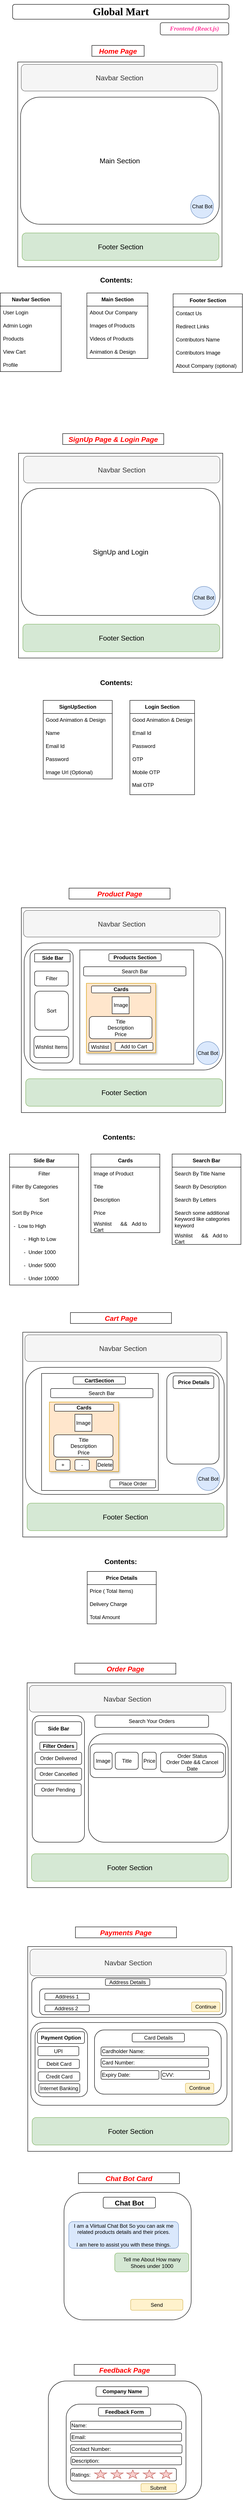 <mxfile version="21.2.1" type="device">
  <diagram name="Page-1" id="ikLyL07c5bZXn5rfVsZj">
    <mxGraphModel dx="852" dy="550" grid="0" gridSize="10" guides="1" tooltips="1" connect="1" arrows="1" fold="1" page="1" pageScale="1" pageWidth="900" pageHeight="500" math="0" shadow="0">
      <root>
        <mxCell id="0" />
        <mxCell id="1" parent="0" />
        <mxCell id="6Qf7R6EGdk5CrQ254had-2" value="" style="whiteSpace=wrap;html=1;aspect=fixed;" parent="1" vertex="1">
          <mxGeometry x="229.75" y="168" width="469" height="469" as="geometry" />
        </mxCell>
        <mxCell id="6Qf7R6EGdk5CrQ254had-3" value="&lt;p&gt;&lt;font face=&quot;Georgia&quot;&gt;&lt;span style=&quot;font-size: 24px;&quot;&gt;&lt;b&gt;Global Mart&lt;/b&gt;&lt;/span&gt;&lt;/font&gt;&lt;/p&gt;" style="rounded=1;whiteSpace=wrap;html=1;" parent="1" vertex="1">
          <mxGeometry x="218" y="36" width="497" height="34" as="geometry" />
        </mxCell>
        <mxCell id="6Qf7R6EGdk5CrQ254had-4" value="&lt;font size=&quot;3&quot;&gt;Navbar Section&lt;br&gt;&lt;/font&gt;" style="rounded=1;whiteSpace=wrap;html=1;fillColor=#f5f5f5;fontColor=#333333;strokeColor=#666666;" parent="1" vertex="1">
          <mxGeometry x="237.75" y="173.5" width="451" height="61" as="geometry" />
        </mxCell>
        <mxCell id="6Qf7R6EGdk5CrQ254had-5" value="&lt;font style=&quot;font-size: 16px;&quot;&gt;Main Section&lt;br&gt;&lt;/font&gt;" style="rounded=1;whiteSpace=wrap;html=1;" parent="1" vertex="1">
          <mxGeometry x="236.25" y="248.5" width="456" height="291" as="geometry" />
        </mxCell>
        <mxCell id="6Qf7R6EGdk5CrQ254had-6" value="&lt;font size=&quot;3&quot;&gt;Footer Section&lt;br&gt;&lt;/font&gt;" style="rounded=1;whiteSpace=wrap;html=1;fillColor=#d5e8d4;strokeColor=#82b366;" parent="1" vertex="1">
          <mxGeometry x="239.75" y="559.5" width="452" height="63" as="geometry" />
        </mxCell>
        <mxCell id="6Qf7R6EGdk5CrQ254had-7" value="&lt;font color=&quot;#ff0000&quot; style=&quot;font-size: 16px;&quot;&gt;&lt;b&gt;&lt;i&gt;Home Page&lt;/i&gt;&lt;/b&gt;&lt;/font&gt;" style="whiteSpace=wrap;html=1;" parent="1" vertex="1">
          <mxGeometry x="400" y="130" width="120" height="25" as="geometry" />
        </mxCell>
        <mxCell id="6Qf7R6EGdk5CrQ254had-11" value="&lt;font style=&quot;font-size: 16px;&quot;&gt;&lt;b&gt;Contents:&amp;nbsp;&lt;/b&gt;&lt;/font&gt;" style="text;html=1;align=center;verticalAlign=middle;resizable=0;points=[];autosize=1;strokeColor=none;fillColor=none;" parent="1" vertex="1">
          <mxGeometry x="409.5" y="651" width="97" height="31" as="geometry" />
        </mxCell>
        <mxCell id="6Qf7R6EGdk5CrQ254had-13" value="&lt;b&gt;Navbar Section&lt;/b&gt;" style="swimlane;fontStyle=0;childLayout=stackLayout;horizontal=1;startSize=30;horizontalStack=0;resizeParent=1;resizeParentMax=0;resizeLast=0;collapsible=1;marginBottom=0;whiteSpace=wrap;html=1;" parent="1" vertex="1">
          <mxGeometry x="189.5" y="697" width="140" height="180" as="geometry" />
        </mxCell>
        <mxCell id="6Qf7R6EGdk5CrQ254had-15" value="User Login" style="text;strokeColor=none;fillColor=none;align=left;verticalAlign=middle;spacingLeft=4;spacingRight=4;overflow=hidden;points=[[0,0.5],[1,0.5]];portConstraint=eastwest;rotatable=0;whiteSpace=wrap;html=1;" parent="6Qf7R6EGdk5CrQ254had-13" vertex="1">
          <mxGeometry y="30" width="140" height="30" as="geometry" />
        </mxCell>
        <mxCell id="6Qf7R6EGdk5CrQ254had-16" value="Admin Login" style="text;strokeColor=none;fillColor=none;align=left;verticalAlign=middle;spacingLeft=4;spacingRight=4;overflow=hidden;points=[[0,0.5],[1,0.5]];portConstraint=eastwest;rotatable=0;whiteSpace=wrap;html=1;" parent="6Qf7R6EGdk5CrQ254had-13" vertex="1">
          <mxGeometry y="60" width="140" height="30" as="geometry" />
        </mxCell>
        <mxCell id="6Qf7R6EGdk5CrQ254had-17" value="Products" style="text;strokeColor=none;fillColor=none;align=left;verticalAlign=middle;spacingLeft=4;spacingRight=4;overflow=hidden;points=[[0,0.5],[1,0.5]];portConstraint=eastwest;rotatable=0;whiteSpace=wrap;html=1;" parent="6Qf7R6EGdk5CrQ254had-13" vertex="1">
          <mxGeometry y="90" width="140" height="30" as="geometry" />
        </mxCell>
        <mxCell id="6Qf7R6EGdk5CrQ254had-18" value="View Cart" style="text;strokeColor=none;fillColor=none;align=left;verticalAlign=middle;spacingLeft=4;spacingRight=4;overflow=hidden;points=[[0,0.5],[1,0.5]];portConstraint=eastwest;rotatable=0;whiteSpace=wrap;html=1;" parent="6Qf7R6EGdk5CrQ254had-13" vertex="1">
          <mxGeometry y="120" width="140" height="30" as="geometry" />
        </mxCell>
        <mxCell id="6Qf7R6EGdk5CrQ254had-40" value="Profile" style="text;strokeColor=none;fillColor=none;align=left;verticalAlign=middle;spacingLeft=4;spacingRight=4;overflow=hidden;points=[[0,0.5],[1,0.5]];portConstraint=eastwest;rotatable=0;whiteSpace=wrap;html=1;" parent="6Qf7R6EGdk5CrQ254had-13" vertex="1">
          <mxGeometry y="150" width="140" height="30" as="geometry" />
        </mxCell>
        <mxCell id="6Qf7R6EGdk5CrQ254had-19" value="&lt;b&gt;Main Section&lt;/b&gt;" style="swimlane;fontStyle=0;childLayout=stackLayout;horizontal=1;startSize=30;horizontalStack=0;resizeParent=1;resizeParentMax=0;resizeLast=0;collapsible=1;marginBottom=0;whiteSpace=wrap;html=1;" parent="1" vertex="1">
          <mxGeometry x="388.5" y="697" width="140" height="150" as="geometry" />
        </mxCell>
        <mxCell id="6Qf7R6EGdk5CrQ254had-22" value="About Our Company" style="text;strokeColor=none;fillColor=none;align=left;verticalAlign=middle;spacingLeft=4;spacingRight=4;overflow=hidden;points=[[0,0.5],[1,0.5]];portConstraint=eastwest;rotatable=0;whiteSpace=wrap;html=1;" parent="6Qf7R6EGdk5CrQ254had-19" vertex="1">
          <mxGeometry y="30" width="140" height="30" as="geometry" />
        </mxCell>
        <mxCell id="6Qf7R6EGdk5CrQ254had-20" value="Images of Products" style="text;strokeColor=none;fillColor=none;align=left;verticalAlign=middle;spacingLeft=4;spacingRight=4;overflow=hidden;points=[[0,0.5],[1,0.5]];portConstraint=eastwest;rotatable=0;whiteSpace=wrap;html=1;" parent="6Qf7R6EGdk5CrQ254had-19" vertex="1">
          <mxGeometry y="60" width="140" height="30" as="geometry" />
        </mxCell>
        <mxCell id="6Qf7R6EGdk5CrQ254had-21" value="Videos of Products" style="text;strokeColor=none;fillColor=none;align=left;verticalAlign=middle;spacingLeft=4;spacingRight=4;overflow=hidden;points=[[0,0.5],[1,0.5]];portConstraint=eastwest;rotatable=0;whiteSpace=wrap;html=1;" parent="6Qf7R6EGdk5CrQ254had-19" vertex="1">
          <mxGeometry y="90" width="140" height="30" as="geometry" />
        </mxCell>
        <mxCell id="6Qf7R6EGdk5CrQ254had-23" value="Animation &amp;amp; Design" style="text;strokeColor=none;fillColor=none;align=left;verticalAlign=middle;spacingLeft=4;spacingRight=4;overflow=hidden;points=[[0,0.5],[1,0.5]];portConstraint=eastwest;rotatable=0;whiteSpace=wrap;html=1;" parent="6Qf7R6EGdk5CrQ254had-19" vertex="1">
          <mxGeometry y="120" width="140" height="30" as="geometry" />
        </mxCell>
        <mxCell id="6Qf7R6EGdk5CrQ254had-25" value="&lt;b&gt;Footer Section&lt;/b&gt;" style="swimlane;fontStyle=0;childLayout=stackLayout;horizontal=1;startSize=30;horizontalStack=0;resizeParent=1;resizeParentMax=0;resizeLast=0;collapsible=1;marginBottom=0;whiteSpace=wrap;html=1;" parent="1" vertex="1">
          <mxGeometry x="586.5" y="699" width="159" height="180" as="geometry" />
        </mxCell>
        <mxCell id="6Qf7R6EGdk5CrQ254had-26" value="Contact Us" style="text;strokeColor=none;fillColor=none;align=left;verticalAlign=middle;spacingLeft=4;spacingRight=4;overflow=hidden;points=[[0,0.5],[1,0.5]];portConstraint=eastwest;rotatable=0;whiteSpace=wrap;html=1;" parent="6Qf7R6EGdk5CrQ254had-25" vertex="1">
          <mxGeometry y="30" width="159" height="30" as="geometry" />
        </mxCell>
        <mxCell id="6Qf7R6EGdk5CrQ254had-27" value="Redirect Links" style="text;strokeColor=none;fillColor=none;align=left;verticalAlign=middle;spacingLeft=4;spacingRight=4;overflow=hidden;points=[[0,0.5],[1,0.5]];portConstraint=eastwest;rotatable=0;whiteSpace=wrap;html=1;" parent="6Qf7R6EGdk5CrQ254had-25" vertex="1">
          <mxGeometry y="60" width="159" height="30" as="geometry" />
        </mxCell>
        <mxCell id="6Qf7R6EGdk5CrQ254had-28" value="Contributors Name" style="text;strokeColor=none;fillColor=none;align=left;verticalAlign=middle;spacingLeft=4;spacingRight=4;overflow=hidden;points=[[0,0.5],[1,0.5]];portConstraint=eastwest;rotatable=0;whiteSpace=wrap;html=1;" parent="6Qf7R6EGdk5CrQ254had-25" vertex="1">
          <mxGeometry y="90" width="159" height="30" as="geometry" />
        </mxCell>
        <mxCell id="6Qf7R6EGdk5CrQ254had-29" value="Contributors Image" style="text;strokeColor=none;fillColor=none;align=left;verticalAlign=middle;spacingLeft=4;spacingRight=4;overflow=hidden;points=[[0,0.5],[1,0.5]];portConstraint=eastwest;rotatable=0;whiteSpace=wrap;html=1;" parent="6Qf7R6EGdk5CrQ254had-25" vertex="1">
          <mxGeometry y="120" width="159" height="30" as="geometry" />
        </mxCell>
        <mxCell id="6Qf7R6EGdk5CrQ254had-30" value="About Company (optional)" style="text;strokeColor=none;fillColor=none;align=left;verticalAlign=middle;spacingLeft=4;spacingRight=4;overflow=hidden;points=[[0,0.5],[1,0.5]];portConstraint=eastwest;rotatable=0;whiteSpace=wrap;html=1;" parent="6Qf7R6EGdk5CrQ254had-25" vertex="1">
          <mxGeometry y="150" width="159" height="30" as="geometry" />
        </mxCell>
        <mxCell id="6Qf7R6EGdk5CrQ254had-34" value="&lt;span style=&quot;font-size: 16px;&quot;&gt;&lt;b&gt;&lt;i&gt;&lt;font color=&quot;#ff0000&quot;&gt;SignUp Page &amp;amp; Login Page&lt;/font&gt;&lt;/i&gt;&lt;/b&gt;&lt;/span&gt;" style="whiteSpace=wrap;html=1;" parent="1" vertex="1">
          <mxGeometry x="333" y="1019" width="232" height="25" as="geometry" />
        </mxCell>
        <mxCell id="6Qf7R6EGdk5CrQ254had-35" value="" style="whiteSpace=wrap;html=1;aspect=fixed;" parent="1" vertex="1">
          <mxGeometry x="231.5" y="1064" width="469" height="469" as="geometry" />
        </mxCell>
        <mxCell id="6Qf7R6EGdk5CrQ254had-36" value="&lt;font size=&quot;3&quot;&gt;Navbar Section&lt;br&gt;&lt;/font&gt;" style="rounded=1;whiteSpace=wrap;html=1;fillColor=#f5f5f5;fontColor=#333333;strokeColor=#666666;" parent="1" vertex="1">
          <mxGeometry x="243" y="1071" width="451" height="61" as="geometry" />
        </mxCell>
        <mxCell id="6Qf7R6EGdk5CrQ254had-37" value="&lt;font style=&quot;font-size: 16px;&quot;&gt;SignUp and Login&lt;br&gt;&lt;/font&gt;" style="rounded=1;whiteSpace=wrap;html=1;" parent="1" vertex="1">
          <mxGeometry x="238" y="1144.5" width="456" height="291" as="geometry" />
        </mxCell>
        <mxCell id="6Qf7R6EGdk5CrQ254had-38" value="&lt;font size=&quot;3&quot;&gt;Footer Section&lt;br&gt;&lt;/font&gt;" style="rounded=1;whiteSpace=wrap;html=1;fillColor=#d5e8d4;strokeColor=#82b366;" parent="1" vertex="1">
          <mxGeometry x="241.5" y="1455.5" width="452" height="63" as="geometry" />
        </mxCell>
        <mxCell id="6Qf7R6EGdk5CrQ254had-41" value="&lt;b&gt;SignUpSection&lt;/b&gt;" style="swimlane;fontStyle=0;childLayout=stackLayout;horizontal=1;startSize=30;horizontalStack=0;resizeParent=1;resizeParentMax=0;resizeLast=0;collapsible=1;marginBottom=0;whiteSpace=wrap;html=1;" parent="1" vertex="1">
          <mxGeometry x="288.25" y="1630" width="158.5" height="180" as="geometry" />
        </mxCell>
        <mxCell id="6Qf7R6EGdk5CrQ254had-42" value="Good Animation &amp;amp; Design" style="text;strokeColor=none;fillColor=none;align=left;verticalAlign=middle;spacingLeft=4;spacingRight=4;overflow=hidden;points=[[0,0.5],[1,0.5]];portConstraint=eastwest;rotatable=0;whiteSpace=wrap;html=1;" parent="6Qf7R6EGdk5CrQ254had-41" vertex="1">
          <mxGeometry y="30" width="158.5" height="30" as="geometry" />
        </mxCell>
        <mxCell id="6Qf7R6EGdk5CrQ254had-43" value="Name" style="text;strokeColor=none;fillColor=none;align=left;verticalAlign=middle;spacingLeft=4;spacingRight=4;overflow=hidden;points=[[0,0.5],[1,0.5]];portConstraint=eastwest;rotatable=0;whiteSpace=wrap;html=1;" parent="6Qf7R6EGdk5CrQ254had-41" vertex="1">
          <mxGeometry y="60" width="158.5" height="30" as="geometry" />
        </mxCell>
        <mxCell id="6Qf7R6EGdk5CrQ254had-44" value="Email Id" style="text;strokeColor=none;fillColor=none;align=left;verticalAlign=middle;spacingLeft=4;spacingRight=4;overflow=hidden;points=[[0,0.5],[1,0.5]];portConstraint=eastwest;rotatable=0;whiteSpace=wrap;html=1;" parent="6Qf7R6EGdk5CrQ254had-41" vertex="1">
          <mxGeometry y="90" width="158.5" height="30" as="geometry" />
        </mxCell>
        <mxCell id="6Qf7R6EGdk5CrQ254had-45" value="Password" style="text;strokeColor=none;fillColor=none;align=left;verticalAlign=middle;spacingLeft=4;spacingRight=4;overflow=hidden;points=[[0,0.5],[1,0.5]];portConstraint=eastwest;rotatable=0;whiteSpace=wrap;html=1;" parent="6Qf7R6EGdk5CrQ254had-41" vertex="1">
          <mxGeometry y="120" width="158.5" height="30" as="geometry" />
        </mxCell>
        <mxCell id="6Qf7R6EGdk5CrQ254had-46" value="Image Url (Optional)" style="text;strokeColor=none;fillColor=none;align=left;verticalAlign=middle;spacingLeft=4;spacingRight=4;overflow=hidden;points=[[0,0.5],[1,0.5]];portConstraint=eastwest;rotatable=0;whiteSpace=wrap;html=1;" parent="6Qf7R6EGdk5CrQ254had-41" vertex="1">
          <mxGeometry y="150" width="158.5" height="30" as="geometry" />
        </mxCell>
        <mxCell id="6Qf7R6EGdk5CrQ254had-48" value="&lt;b&gt;Login Section&lt;/b&gt;" style="swimlane;fontStyle=0;childLayout=stackLayout;horizontal=1;startSize=30;horizontalStack=0;resizeParent=1;resizeParentMax=0;resizeLast=0;collapsible=1;marginBottom=0;whiteSpace=wrap;html=1;" parent="1" vertex="1">
          <mxGeometry x="487.25" y="1630" width="148.5" height="216" as="geometry" />
        </mxCell>
        <mxCell id="6Qf7R6EGdk5CrQ254had-49" value="Good Animation &amp;amp; Design" style="text;strokeColor=none;fillColor=none;align=left;verticalAlign=middle;spacingLeft=4;spacingRight=4;overflow=hidden;points=[[0,0.5],[1,0.5]];portConstraint=eastwest;rotatable=0;whiteSpace=wrap;html=1;" parent="6Qf7R6EGdk5CrQ254had-48" vertex="1">
          <mxGeometry y="30" width="148.5" height="30" as="geometry" />
        </mxCell>
        <mxCell id="6Qf7R6EGdk5CrQ254had-50" value="Email Id" style="text;strokeColor=none;fillColor=none;align=left;verticalAlign=middle;spacingLeft=4;spacingRight=4;overflow=hidden;points=[[0,0.5],[1,0.5]];portConstraint=eastwest;rotatable=0;whiteSpace=wrap;html=1;" parent="6Qf7R6EGdk5CrQ254had-48" vertex="1">
          <mxGeometry y="60" width="148.5" height="30" as="geometry" />
        </mxCell>
        <mxCell id="6Qf7R6EGdk5CrQ254had-51" value="Password" style="text;strokeColor=none;fillColor=none;align=left;verticalAlign=middle;spacingLeft=4;spacingRight=4;overflow=hidden;points=[[0,0.5],[1,0.5]];portConstraint=eastwest;rotatable=0;whiteSpace=wrap;html=1;" parent="6Qf7R6EGdk5CrQ254had-48" vertex="1">
          <mxGeometry y="90" width="148.5" height="30" as="geometry" />
        </mxCell>
        <mxCell id="6Qf7R6EGdk5CrQ254had-52" value="OTP" style="text;strokeColor=none;fillColor=none;align=left;verticalAlign=middle;spacingLeft=4;spacingRight=4;overflow=hidden;points=[[0,0.5],[1,0.5]];portConstraint=eastwest;rotatable=0;whiteSpace=wrap;html=1;" parent="6Qf7R6EGdk5CrQ254had-48" vertex="1">
          <mxGeometry y="120" width="148.5" height="30" as="geometry" />
        </mxCell>
        <mxCell id="6Qf7R6EGdk5CrQ254had-60" value="Mobile OTP" style="text;strokeColor=none;fillColor=none;align=left;verticalAlign=middle;spacingLeft=4;spacingRight=4;overflow=hidden;points=[[0,0.5],[1,0.5]];portConstraint=eastwest;rotatable=0;whiteSpace=wrap;html=1;" parent="6Qf7R6EGdk5CrQ254had-48" vertex="1">
          <mxGeometry y="150" width="148.5" height="30" as="geometry" />
        </mxCell>
        <mxCell id="6Qf7R6EGdk5CrQ254had-61" value="&lt;span style=&quot;color: rgb(0, 0, 0); font-family: Helvetica; font-size: 12px; font-style: normal; font-variant-ligatures: normal; font-variant-caps: normal; font-weight: 400; letter-spacing: normal; orphans: 2; text-align: left; text-indent: 0px; text-transform: none; widows: 2; word-spacing: 0px; -webkit-text-stroke-width: 0px; background-color: rgb(251, 251, 251); text-decoration-thickness: initial; text-decoration-style: initial; text-decoration-color: initial; float: none; display: inline !important;&quot;&gt;&amp;nbsp;Mail OTP&lt;/span&gt;" style="text;whiteSpace=wrap;html=1;" parent="6Qf7R6EGdk5CrQ254had-48" vertex="1">
          <mxGeometry y="180" width="148.5" height="36" as="geometry" />
        </mxCell>
        <mxCell id="6Qf7R6EGdk5CrQ254had-59" value="&lt;font style=&quot;font-size: 16px;&quot;&gt;&lt;b&gt;Contents:&amp;nbsp;&lt;/b&gt;&lt;/font&gt;" style="text;html=1;align=center;verticalAlign=middle;resizable=0;points=[];autosize=1;strokeColor=none;fillColor=none;" parent="1" vertex="1">
          <mxGeometry x="409.25" y="1573" width="97" height="31" as="geometry" />
        </mxCell>
        <mxCell id="6Qf7R6EGdk5CrQ254had-62" value="&lt;span style=&quot;font-size: 16px;&quot;&gt;&lt;b&gt;&lt;i&gt;&lt;font color=&quot;#ff0000&quot;&gt;Product Page&lt;/font&gt;&lt;/i&gt;&lt;/b&gt;&lt;/span&gt;" style="whiteSpace=wrap;html=1;" parent="1" vertex="1">
          <mxGeometry x="347.5" y="2060" width="232" height="25" as="geometry" />
        </mxCell>
        <mxCell id="6Qf7R6EGdk5CrQ254had-63" value="" style="whiteSpace=wrap;html=1;aspect=fixed;" parent="1" vertex="1">
          <mxGeometry x="238" y="2105" width="469" height="469" as="geometry" />
        </mxCell>
        <mxCell id="6Qf7R6EGdk5CrQ254had-64" value="&lt;font size=&quot;3&quot;&gt;Navbar Section&lt;br&gt;&lt;/font&gt;" style="rounded=1;whiteSpace=wrap;html=1;fillColor=#f5f5f5;fontColor=#333333;strokeColor=#666666;" parent="1" vertex="1">
          <mxGeometry x="243" y="2111" width="451" height="61" as="geometry" />
        </mxCell>
        <mxCell id="6Qf7R6EGdk5CrQ254had-65" value="&lt;font style=&quot;font-size: 16px;&quot;&gt;&lt;br&gt;&lt;/font&gt;" style="rounded=1;whiteSpace=wrap;html=1;" parent="1" vertex="1">
          <mxGeometry x="244.5" y="2185.5" width="456" height="291" as="geometry" />
        </mxCell>
        <mxCell id="6Qf7R6EGdk5CrQ254had-66" value="&lt;font size=&quot;3&quot;&gt;Footer Section&lt;br&gt;&lt;/font&gt;" style="rounded=1;whiteSpace=wrap;html=1;fillColor=#d5e8d4;strokeColor=#82b366;" parent="1" vertex="1">
          <mxGeometry x="248" y="2496.5" width="452" height="63" as="geometry" />
        </mxCell>
        <mxCell id="6Qf7R6EGdk5CrQ254had-67" value="&lt;b&gt;Side Bar&lt;/b&gt;" style="swimlane;fontStyle=0;childLayout=stackLayout;horizontal=1;startSize=30;horizontalStack=0;resizeParent=1;resizeParentMax=0;resizeLast=0;collapsible=1;marginBottom=0;whiteSpace=wrap;html=1;" parent="1" vertex="1">
          <mxGeometry x="211" y="2669" width="158.5" height="300" as="geometry" />
        </mxCell>
        <mxCell id="6Qf7R6EGdk5CrQ254had-68" value="Filter" style="text;strokeColor=none;fillColor=none;align=center;verticalAlign=middle;spacingLeft=4;spacingRight=4;overflow=hidden;points=[[0,0.5],[1,0.5]];portConstraint=eastwest;rotatable=0;whiteSpace=wrap;html=1;" parent="6Qf7R6EGdk5CrQ254had-67" vertex="1">
          <mxGeometry y="30" width="158.5" height="30" as="geometry" />
        </mxCell>
        <mxCell id="6Qf7R6EGdk5CrQ254had-70" value="Filter By Categories" style="text;strokeColor=none;fillColor=none;align=left;verticalAlign=middle;spacingLeft=4;spacingRight=4;overflow=hidden;points=[[0,0.5],[1,0.5]];portConstraint=eastwest;rotatable=0;whiteSpace=wrap;html=1;" parent="6Qf7R6EGdk5CrQ254had-67" vertex="1">
          <mxGeometry y="60" width="158.5" height="30" as="geometry" />
        </mxCell>
        <mxCell id="6Qf7R6EGdk5CrQ254had-71" value="Sort" style="text;strokeColor=none;fillColor=none;align=center;verticalAlign=middle;spacingLeft=4;spacingRight=4;overflow=hidden;points=[[0,0.5],[1,0.5]];portConstraint=eastwest;rotatable=0;whiteSpace=wrap;html=1;" parent="6Qf7R6EGdk5CrQ254had-67" vertex="1">
          <mxGeometry y="90" width="158.5" height="30" as="geometry" />
        </mxCell>
        <mxCell id="6Qf7R6EGdk5CrQ254had-72" value="Sort By Price" style="text;strokeColor=none;fillColor=none;align=left;verticalAlign=middle;spacingLeft=4;spacingRight=4;overflow=hidden;points=[[0,0.5],[1,0.5]];portConstraint=eastwest;rotatable=0;whiteSpace=wrap;html=1;" parent="6Qf7R6EGdk5CrQ254had-67" vertex="1">
          <mxGeometry y="120" width="158.5" height="30" as="geometry" />
        </mxCell>
        <mxCell id="6Qf7R6EGdk5CrQ254had-100" value="&lt;span style=&quot;white-space: pre;&quot;&gt; &lt;/span&gt;-&amp;nbsp; Low to High" style="text;strokeColor=none;fillColor=none;align=left;verticalAlign=middle;spacingLeft=4;spacingRight=4;overflow=hidden;points=[[0,0.5],[1,0.5]];portConstraint=eastwest;rotatable=0;whiteSpace=wrap;html=1;" parent="6Qf7R6EGdk5CrQ254had-67" vertex="1">
          <mxGeometry y="150" width="158.5" height="30" as="geometry" />
        </mxCell>
        <mxCell id="6Qf7R6EGdk5CrQ254had-109" value="&amp;nbsp; &amp;nbsp; &amp;nbsp; &amp;nbsp; -&amp;nbsp; High to Low" style="text;strokeColor=none;fillColor=none;align=left;verticalAlign=middle;spacingLeft=4;spacingRight=4;overflow=hidden;points=[[0,0.5],[1,0.5]];portConstraint=eastwest;rotatable=0;whiteSpace=wrap;html=1;" parent="6Qf7R6EGdk5CrQ254had-67" vertex="1">
          <mxGeometry y="180" width="158.5" height="30" as="geometry" />
        </mxCell>
        <mxCell id="6Qf7R6EGdk5CrQ254had-111" value="&amp;nbsp; &amp;nbsp; &amp;nbsp; &amp;nbsp; -&amp;nbsp; Under 1000" style="text;strokeColor=none;fillColor=none;align=left;verticalAlign=middle;spacingLeft=4;spacingRight=4;overflow=hidden;points=[[0,0.5],[1,0.5]];portConstraint=eastwest;rotatable=0;whiteSpace=wrap;html=1;" parent="6Qf7R6EGdk5CrQ254had-67" vertex="1">
          <mxGeometry y="210" width="158.5" height="30" as="geometry" />
        </mxCell>
        <mxCell id="6Qf7R6EGdk5CrQ254had-110" value="&amp;nbsp; &amp;nbsp; &amp;nbsp; &amp;nbsp; -&amp;nbsp; Under 5000" style="text;strokeColor=none;fillColor=none;align=left;verticalAlign=middle;spacingLeft=4;spacingRight=4;overflow=hidden;points=[[0,0.5],[1,0.5]];portConstraint=eastwest;rotatable=0;whiteSpace=wrap;html=1;" parent="6Qf7R6EGdk5CrQ254had-67" vertex="1">
          <mxGeometry y="240" width="158.5" height="30" as="geometry" />
        </mxCell>
        <mxCell id="6Qf7R6EGdk5CrQ254had-101" value="&amp;nbsp; &amp;nbsp; &amp;nbsp; &amp;nbsp; -&amp;nbsp; Under 10000" style="text;strokeColor=none;fillColor=none;align=left;verticalAlign=middle;spacingLeft=4;spacingRight=4;overflow=hidden;points=[[0,0.5],[1,0.5]];portConstraint=eastwest;rotatable=0;whiteSpace=wrap;html=1;" parent="6Qf7R6EGdk5CrQ254had-67" vertex="1">
          <mxGeometry y="270" width="158.5" height="30" as="geometry" />
        </mxCell>
        <mxCell id="6Qf7R6EGdk5CrQ254had-73" value="&lt;b&gt;Cards&lt;/b&gt;" style="swimlane;fontStyle=0;childLayout=stackLayout;horizontal=1;startSize=30;horizontalStack=0;resizeParent=1;resizeParentMax=0;resizeLast=0;collapsible=1;marginBottom=0;whiteSpace=wrap;html=1;" parent="1" vertex="1">
          <mxGeometry x="397.75" y="2669" width="158.25" height="180" as="geometry" />
        </mxCell>
        <mxCell id="6Qf7R6EGdk5CrQ254had-102" value="Image of Product" style="text;strokeColor=none;fillColor=none;align=left;verticalAlign=middle;spacingLeft=4;spacingRight=4;overflow=hidden;points=[[0,0.5],[1,0.5]];portConstraint=eastwest;rotatable=0;whiteSpace=wrap;html=1;" parent="6Qf7R6EGdk5CrQ254had-73" vertex="1">
          <mxGeometry y="30" width="158.25" height="30" as="geometry" />
        </mxCell>
        <mxCell id="6Qf7R6EGdk5CrQ254had-74" value="Title" style="text;strokeColor=none;fillColor=none;align=left;verticalAlign=middle;spacingLeft=4;spacingRight=4;overflow=hidden;points=[[0,0.5],[1,0.5]];portConstraint=eastwest;rotatable=0;whiteSpace=wrap;html=1;" parent="6Qf7R6EGdk5CrQ254had-73" vertex="1">
          <mxGeometry y="60" width="158.25" height="30" as="geometry" />
        </mxCell>
        <mxCell id="6Qf7R6EGdk5CrQ254had-75" value="Description" style="text;strokeColor=none;fillColor=none;align=left;verticalAlign=middle;spacingLeft=4;spacingRight=4;overflow=hidden;points=[[0,0.5],[1,0.5]];portConstraint=eastwest;rotatable=0;whiteSpace=wrap;html=1;" parent="6Qf7R6EGdk5CrQ254had-73" vertex="1">
          <mxGeometry y="90" width="158.25" height="30" as="geometry" />
        </mxCell>
        <mxCell id="6Qf7R6EGdk5CrQ254had-76" value="Price" style="text;strokeColor=none;fillColor=none;align=left;verticalAlign=middle;spacingLeft=4;spacingRight=4;overflow=hidden;points=[[0,0.5],[1,0.5]];portConstraint=eastwest;rotatable=0;whiteSpace=wrap;html=1;" parent="6Qf7R6EGdk5CrQ254had-73" vertex="1">
          <mxGeometry y="120" width="158.25" height="30" as="geometry" />
        </mxCell>
        <mxCell id="6Qf7R6EGdk5CrQ254had-77" value="Wishlist&amp;nbsp; &amp;nbsp; &amp;nbsp; &amp;amp;&amp;amp;&amp;nbsp; &amp;nbsp;Add to Cart" style="text;strokeColor=none;fillColor=none;align=left;verticalAlign=middle;spacingLeft=4;spacingRight=4;overflow=hidden;points=[[0,0.5],[1,0.5]];portConstraint=eastwest;rotatable=0;whiteSpace=wrap;html=1;" parent="6Qf7R6EGdk5CrQ254had-73" vertex="1">
          <mxGeometry y="150" width="158.25" height="30" as="geometry" />
        </mxCell>
        <mxCell id="6Qf7R6EGdk5CrQ254had-80" value="&lt;font style=&quot;font-size: 16px;&quot;&gt;&lt;b&gt;Contents:&amp;nbsp;&lt;/b&gt;&lt;/font&gt;" style="text;html=1;align=center;verticalAlign=middle;resizable=0;points=[];autosize=1;strokeColor=none;fillColor=none;" parent="1" vertex="1">
          <mxGeometry x="415.75" y="2614" width="97" height="31" as="geometry" />
        </mxCell>
        <mxCell id="6Qf7R6EGdk5CrQ254had-82" value="" style="rounded=1;whiteSpace=wrap;html=1;" parent="1" vertex="1">
          <mxGeometry x="258" y="2201.5" width="99" height="259" as="geometry" />
        </mxCell>
        <mxCell id="6Qf7R6EGdk5CrQ254had-83" value="&lt;b&gt;Side Bar&lt;/b&gt;" style="rounded=0;whiteSpace=wrap;html=1;" parent="1" vertex="1">
          <mxGeometry x="268.5" y="2210" width="81.5" height="19" as="geometry" />
        </mxCell>
        <mxCell id="6Qf7R6EGdk5CrQ254had-84" value="Chat Bot" style="ellipse;whiteSpace=wrap;html=1;aspect=fixed;fillColor=#dae8fc;strokeColor=#6c8ebf;" parent="1" vertex="1">
          <mxGeometry x="640" y="2411.5" width="52.5" height="52.5" as="geometry" />
        </mxCell>
        <mxCell id="6Qf7R6EGdk5CrQ254had-86" value="Chat Bot" style="ellipse;whiteSpace=wrap;html=1;aspect=fixed;fillColor=#dae8fc;strokeColor=#6c8ebf;" parent="1" vertex="1">
          <mxGeometry x="631" y="1369" width="52.5" height="52.5" as="geometry" />
        </mxCell>
        <mxCell id="6Qf7R6EGdk5CrQ254had-87" value="Chat Bot" style="ellipse;whiteSpace=wrap;html=1;aspect=fixed;fillColor=#dae8fc;strokeColor=#6c8ebf;" parent="1" vertex="1">
          <mxGeometry x="626.75" y="473" width="52.5" height="52.5" as="geometry" />
        </mxCell>
        <mxCell id="6Qf7R6EGdk5CrQ254had-88" value="" style="whiteSpace=wrap;html=1;aspect=fixed;" parent="1" vertex="1">
          <mxGeometry x="372.25" y="2201.5" width="261.5" height="261.5" as="geometry" />
        </mxCell>
        <mxCell id="6Qf7R6EGdk5CrQ254had-89" value="&lt;b&gt;Products Section&lt;/b&gt;" style="rounded=1;whiteSpace=wrap;html=1;" parent="1" vertex="1">
          <mxGeometry x="439" y="2210" width="120" height="17" as="geometry" />
        </mxCell>
        <mxCell id="6Qf7R6EGdk5CrQ254had-90" value="" style="whiteSpace=wrap;html=1;aspect=fixed;fillColor=#ffe6cc;strokeColor=#d79b00;shadow=1;" parent="1" vertex="1">
          <mxGeometry x="387.5" y="2278" width="159" height="159" as="geometry" />
        </mxCell>
        <mxCell id="6Qf7R6EGdk5CrQ254had-91" value="&lt;b&gt;Cards&lt;/b&gt;" style="rounded=1;whiteSpace=wrap;html=1;" parent="1" vertex="1">
          <mxGeometry x="399" y="2284" width="136" height="16" as="geometry" />
        </mxCell>
        <mxCell id="6Qf7R6EGdk5CrQ254had-92" value="Image" style="whiteSpace=wrap;html=1;aspect=fixed;" parent="1" vertex="1">
          <mxGeometry x="446.5" y="2308.75" width="39" height="39" as="geometry" />
        </mxCell>
        <mxCell id="6Qf7R6EGdk5CrQ254had-93" value="Wishlist" style="rounded=1;whiteSpace=wrap;html=1;" parent="1" vertex="1">
          <mxGeometry x="393" y="2413.5" width="51" height="20" as="geometry" />
        </mxCell>
        <mxCell id="6Qf7R6EGdk5CrQ254had-94" value="Add to Cart" style="rounded=1;whiteSpace=wrap;html=1;" parent="1" vertex="1">
          <mxGeometry x="453.25" y="2413.5" width="87" height="18" as="geometry" />
        </mxCell>
        <mxCell id="6Qf7R6EGdk5CrQ254had-95" value="Title&lt;br&gt;Description&lt;br&gt;Price" style="rounded=1;whiteSpace=wrap;html=1;" parent="1" vertex="1">
          <mxGeometry x="394" y="2354" width="144" height="51" as="geometry" />
        </mxCell>
        <mxCell id="6Qf7R6EGdk5CrQ254had-96" value="Filter" style="rounded=1;whiteSpace=wrap;html=1;" parent="1" vertex="1">
          <mxGeometry x="268.5" y="2250" width="77.25" height="34" as="geometry" />
        </mxCell>
        <mxCell id="6Qf7R6EGdk5CrQ254had-97" value="Sort" style="rounded=1;whiteSpace=wrap;html=1;" parent="1" vertex="1">
          <mxGeometry x="268.88" y="2296" width="77.25" height="89" as="geometry" />
        </mxCell>
        <mxCell id="6Qf7R6EGdk5CrQ254had-99" value="Search Bar" style="rounded=1;whiteSpace=wrap;html=1;" parent="1" vertex="1">
          <mxGeometry x="381" y="2240" width="235" height="21" as="geometry" />
        </mxCell>
        <mxCell id="6Qf7R6EGdk5CrQ254had-103" value="&lt;b&gt;Search Bar&lt;/b&gt;" style="swimlane;fontStyle=0;childLayout=stackLayout;horizontal=1;startSize=30;horizontalStack=0;resizeParent=1;resizeParentMax=0;resizeLast=0;collapsible=1;marginBottom=0;whiteSpace=wrap;html=1;" parent="1" vertex="1">
          <mxGeometry x="584.25" y="2669" width="158" height="207" as="geometry" />
        </mxCell>
        <mxCell id="6Qf7R6EGdk5CrQ254had-104" value="Search By Title Name" style="text;strokeColor=none;fillColor=none;align=left;verticalAlign=middle;spacingLeft=4;spacingRight=4;overflow=hidden;points=[[0,0.5],[1,0.5]];portConstraint=eastwest;rotatable=0;whiteSpace=wrap;html=1;" parent="6Qf7R6EGdk5CrQ254had-103" vertex="1">
          <mxGeometry y="30" width="158" height="30" as="geometry" />
        </mxCell>
        <mxCell id="6Qf7R6EGdk5CrQ254had-105" value="Search By Description" style="text;strokeColor=none;fillColor=none;align=left;verticalAlign=middle;spacingLeft=4;spacingRight=4;overflow=hidden;points=[[0,0.5],[1,0.5]];portConstraint=eastwest;rotatable=0;whiteSpace=wrap;html=1;" parent="6Qf7R6EGdk5CrQ254had-103" vertex="1">
          <mxGeometry y="60" width="158" height="30" as="geometry" />
        </mxCell>
        <mxCell id="6Qf7R6EGdk5CrQ254had-106" value="Search By Letters" style="text;strokeColor=none;fillColor=none;align=left;verticalAlign=middle;spacingLeft=4;spacingRight=4;overflow=hidden;points=[[0,0.5],[1,0.5]];portConstraint=eastwest;rotatable=0;whiteSpace=wrap;html=1;" parent="6Qf7R6EGdk5CrQ254had-103" vertex="1">
          <mxGeometry y="90" width="158" height="30" as="geometry" />
        </mxCell>
        <mxCell id="6Qf7R6EGdk5CrQ254had-107" value="Search some additional Keyword like categories keyword" style="text;strokeColor=none;fillColor=none;align=left;verticalAlign=middle;spacingLeft=4;spacingRight=4;overflow=hidden;points=[[0,0.5],[1,0.5]];portConstraint=eastwest;rotatable=0;whiteSpace=wrap;html=1;" parent="6Qf7R6EGdk5CrQ254had-103" vertex="1">
          <mxGeometry y="120" width="158" height="57" as="geometry" />
        </mxCell>
        <mxCell id="6Qf7R6EGdk5CrQ254had-108" value="Wishlist&amp;nbsp; &amp;nbsp; &amp;nbsp; &amp;amp;&amp;amp;&amp;nbsp; &amp;nbsp;Add to Cart" style="text;strokeColor=none;fillColor=none;align=left;verticalAlign=middle;spacingLeft=4;spacingRight=4;overflow=hidden;points=[[0,0.5],[1,0.5]];portConstraint=eastwest;rotatable=0;whiteSpace=wrap;html=1;" parent="6Qf7R6EGdk5CrQ254had-103" vertex="1">
          <mxGeometry y="177" width="158" height="30" as="geometry" />
        </mxCell>
        <mxCell id="6Qf7R6EGdk5CrQ254had-112" value="Wishlist Items" style="rounded=1;whiteSpace=wrap;html=1;" parent="1" vertex="1">
          <mxGeometry x="267" y="2399.5" width="80" height="48.5" as="geometry" />
        </mxCell>
        <mxCell id="m3HP70FslbtAwFuKyHZt-1" value="&lt;span style=&quot;font-size: 16px;&quot;&gt;&lt;b&gt;&lt;i&gt;&lt;font color=&quot;#ff0000&quot;&gt;Cart Page&lt;/font&gt;&lt;/i&gt;&lt;/b&gt;&lt;/span&gt;" style="whiteSpace=wrap;html=1;" parent="1" vertex="1">
          <mxGeometry x="350.75" y="3032" width="232" height="25" as="geometry" />
        </mxCell>
        <mxCell id="m3HP70FslbtAwFuKyHZt-2" value="" style="whiteSpace=wrap;html=1;aspect=fixed;" parent="1" vertex="1">
          <mxGeometry x="241.25" y="3077" width="469" height="469" as="geometry" />
        </mxCell>
        <mxCell id="m3HP70FslbtAwFuKyHZt-3" value="&lt;font size=&quot;3&quot;&gt;Navbar Section&lt;br&gt;&lt;/font&gt;" style="rounded=1;whiteSpace=wrap;html=1;fillColor=#f5f5f5;fontColor=#333333;strokeColor=#666666;" parent="1" vertex="1">
          <mxGeometry x="246.25" y="3083" width="451" height="61" as="geometry" />
        </mxCell>
        <mxCell id="m3HP70FslbtAwFuKyHZt-4" value="&lt;font style=&quot;font-size: 16px;&quot;&gt;&lt;br&gt;&lt;/font&gt;" style="rounded=1;whiteSpace=wrap;html=1;" parent="1" vertex="1">
          <mxGeometry x="247.75" y="3157.5" width="456" height="291" as="geometry" />
        </mxCell>
        <mxCell id="m3HP70FslbtAwFuKyHZt-5" value="&lt;font size=&quot;3&quot;&gt;Footer Section&lt;br&gt;&lt;/font&gt;" style="rounded=1;whiteSpace=wrap;html=1;fillColor=#d5e8d4;strokeColor=#82b366;" parent="1" vertex="1">
          <mxGeometry x="251.25" y="3468.5" width="452" height="63" as="geometry" />
        </mxCell>
        <mxCell id="m3HP70FslbtAwFuKyHZt-6" value="&lt;b&gt;Price Details&lt;/b&gt;" style="swimlane;fontStyle=0;childLayout=stackLayout;horizontal=1;startSize=30;horizontalStack=0;resizeParent=1;resizeParentMax=0;resizeLast=0;collapsible=1;marginBottom=0;whiteSpace=wrap;html=1;" parent="1" vertex="1">
          <mxGeometry x="389.25" y="3625" width="158.5" height="120" as="geometry" />
        </mxCell>
        <mxCell id="m3HP70FslbtAwFuKyHZt-10" value="Price ( Total Items)" style="text;strokeColor=none;fillColor=none;align=left;verticalAlign=middle;spacingLeft=4;spacingRight=4;overflow=hidden;points=[[0,0.5],[1,0.5]];portConstraint=eastwest;rotatable=0;whiteSpace=wrap;html=1;" parent="m3HP70FslbtAwFuKyHZt-6" vertex="1">
          <mxGeometry y="30" width="158.5" height="30" as="geometry" />
        </mxCell>
        <mxCell id="m3HP70FslbtAwFuKyHZt-56" value="Delivery Charge" style="text;strokeColor=none;fillColor=none;align=left;verticalAlign=middle;spacingLeft=4;spacingRight=4;overflow=hidden;points=[[0,0.5],[1,0.5]];portConstraint=eastwest;rotatable=0;whiteSpace=wrap;html=1;" parent="m3HP70FslbtAwFuKyHZt-6" vertex="1">
          <mxGeometry y="60" width="158.5" height="30" as="geometry" />
        </mxCell>
        <mxCell id="m3HP70FslbtAwFuKyHZt-57" value="Total Amount" style="text;strokeColor=none;fillColor=none;align=left;verticalAlign=middle;spacingLeft=4;spacingRight=4;overflow=hidden;points=[[0,0.5],[1,0.5]];portConstraint=eastwest;rotatable=0;whiteSpace=wrap;html=1;" parent="m3HP70FslbtAwFuKyHZt-6" vertex="1">
          <mxGeometry y="90" width="158.5" height="30" as="geometry" />
        </mxCell>
        <mxCell id="m3HP70FslbtAwFuKyHZt-22" value="&lt;font style=&quot;font-size: 16px;&quot;&gt;&lt;b&gt;Contents:&amp;nbsp;&lt;/b&gt;&lt;/font&gt;" style="text;html=1;align=center;verticalAlign=middle;resizable=0;points=[];autosize=1;strokeColor=none;fillColor=none;" parent="1" vertex="1">
          <mxGeometry x="419" y="3586" width="97" height="31" as="geometry" />
        </mxCell>
        <mxCell id="m3HP70FslbtAwFuKyHZt-25" value="Chat Bot" style="ellipse;whiteSpace=wrap;html=1;aspect=fixed;fillColor=#dae8fc;strokeColor=#6c8ebf;" parent="1" vertex="1">
          <mxGeometry x="641" y="3387" width="52.5" height="52.5" as="geometry" />
        </mxCell>
        <mxCell id="m3HP70FslbtAwFuKyHZt-26" value="" style="whiteSpace=wrap;html=1;aspect=fixed;" parent="1" vertex="1">
          <mxGeometry x="284.5" y="3171.5" width="268" height="268" as="geometry" />
        </mxCell>
        <mxCell id="m3HP70FslbtAwFuKyHZt-27" value="&lt;b&gt;CartSection&lt;/b&gt;" style="rounded=1;whiteSpace=wrap;html=1;" parent="1" vertex="1">
          <mxGeometry x="357" y="3179" width="120" height="17" as="geometry" />
        </mxCell>
        <mxCell id="m3HP70FslbtAwFuKyHZt-28" value="" style="whiteSpace=wrap;html=1;aspect=fixed;fillColor=#ffe6cc;strokeColor=#d79b00;shadow=1;" parent="1" vertex="1">
          <mxGeometry x="302.5" y="3237" width="159" height="159" as="geometry" />
        </mxCell>
        <mxCell id="m3HP70FslbtAwFuKyHZt-29" value="&lt;b&gt;Cards&lt;/b&gt;" style="rounded=1;whiteSpace=wrap;html=1;" parent="1" vertex="1">
          <mxGeometry x="314" y="3242" width="136" height="16" as="geometry" />
        </mxCell>
        <mxCell id="m3HP70FslbtAwFuKyHZt-30" value="Image" style="whiteSpace=wrap;html=1;aspect=fixed;" parent="1" vertex="1">
          <mxGeometry x="361" y="3265" width="39" height="39" as="geometry" />
        </mxCell>
        <mxCell id="m3HP70FslbtAwFuKyHZt-33" value="Title&lt;br&gt;Description&lt;br&gt;Price" style="rounded=1;whiteSpace=wrap;html=1;" parent="1" vertex="1">
          <mxGeometry x="312.5" y="3312" width="136" height="51" as="geometry" />
        </mxCell>
        <mxCell id="m3HP70FslbtAwFuKyHZt-36" value="Search Bar" style="rounded=1;whiteSpace=wrap;html=1;" parent="1" vertex="1">
          <mxGeometry x="305.25" y="3206" width="235" height="21" as="geometry" />
        </mxCell>
        <mxCell id="m3HP70FslbtAwFuKyHZt-49" value="-" style="rounded=1;whiteSpace=wrap;html=1;" parent="1" vertex="1">
          <mxGeometry x="361" y="3369" width="33" height="24" as="geometry" />
        </mxCell>
        <mxCell id="m3HP70FslbtAwFuKyHZt-50" value="Delete" style="rounded=1;whiteSpace=wrap;html=1;" parent="1" vertex="1">
          <mxGeometry x="410.75" y="3369" width="37.75" height="24" as="geometry" />
        </mxCell>
        <mxCell id="m3HP70FslbtAwFuKyHZt-51" value="+" style="rounded=1;whiteSpace=wrap;html=1;" parent="1" vertex="1">
          <mxGeometry x="317" y="3369" width="33" height="24" as="geometry" />
        </mxCell>
        <mxCell id="m3HP70FslbtAwFuKyHZt-53" value="" style="rounded=1;whiteSpace=wrap;html=1;" parent="1" vertex="1">
          <mxGeometry x="572" y="3170" width="120" height="209" as="geometry" />
        </mxCell>
        <mxCell id="m3HP70FslbtAwFuKyHZt-54" value="&lt;b&gt;Price Details&lt;/b&gt;" style="rounded=1;whiteSpace=wrap;html=1;" parent="1" vertex="1">
          <mxGeometry x="586.5" y="3177" width="93.5" height="29" as="geometry" />
        </mxCell>
        <mxCell id="m3HP70FslbtAwFuKyHZt-55" value="Place Order" style="rounded=1;whiteSpace=wrap;html=1;" parent="1" vertex="1">
          <mxGeometry x="441.5" y="3415" width="105" height="18.5" as="geometry" />
        </mxCell>
        <mxCell id="m3HP70FslbtAwFuKyHZt-58" value="&lt;span style=&quot;font-size: 16px;&quot;&gt;&lt;b&gt;&lt;i&gt;&lt;font color=&quot;#ff0000&quot;&gt;Order Page&lt;/font&gt;&lt;/i&gt;&lt;/b&gt;&lt;/span&gt;" style="whiteSpace=wrap;html=1;" parent="1" vertex="1">
          <mxGeometry x="360.75" y="3835" width="232" height="25" as="geometry" />
        </mxCell>
        <mxCell id="m3HP70FslbtAwFuKyHZt-59" value="" style="whiteSpace=wrap;html=1;aspect=fixed;" parent="1" vertex="1">
          <mxGeometry x="251.25" y="3880" width="469" height="469" as="geometry" />
        </mxCell>
        <mxCell id="m3HP70FslbtAwFuKyHZt-60" value="&lt;font size=&quot;3&quot;&gt;Navbar Section&lt;br&gt;&lt;/font&gt;" style="rounded=1;whiteSpace=wrap;html=1;fillColor=#f5f5f5;fontColor=#333333;strokeColor=#666666;" parent="1" vertex="1">
          <mxGeometry x="256.25" y="3886" width="451" height="61" as="geometry" />
        </mxCell>
        <mxCell id="m3HP70FslbtAwFuKyHZt-62" value="&lt;font size=&quot;3&quot;&gt;Footer Section&lt;br&gt;&lt;/font&gt;" style="rounded=1;whiteSpace=wrap;html=1;fillColor=#d5e8d4;strokeColor=#82b366;" parent="1" vertex="1">
          <mxGeometry x="261.25" y="4271.5" width="452" height="63" as="geometry" />
        </mxCell>
        <mxCell id="m3HP70FslbtAwFuKyHZt-83" value="" style="rounded=1;whiteSpace=wrap;html=1;" parent="1" vertex="1">
          <mxGeometry x="263" y="3955" width="120" height="290" as="geometry" />
        </mxCell>
        <mxCell id="m3HP70FslbtAwFuKyHZt-108" value="" style="rounded=1;whiteSpace=wrap;html=1;" parent="1" vertex="1">
          <mxGeometry x="392" y="3997" width="321" height="248" as="geometry" />
        </mxCell>
        <mxCell id="m3HP70FslbtAwFuKyHZt-109" value="Search Your Orders" style="rounded=1;whiteSpace=wrap;html=1;" parent="1" vertex="1">
          <mxGeometry x="407" y="3954" width="261" height="28" as="geometry" />
        </mxCell>
        <mxCell id="m3HP70FslbtAwFuKyHZt-110" value="&lt;b&gt;Side Bar&lt;/b&gt;" style="rounded=1;whiteSpace=wrap;html=1;" parent="1" vertex="1">
          <mxGeometry x="269.5" y="3969" width="107" height="31" as="geometry" />
        </mxCell>
        <mxCell id="m3HP70FslbtAwFuKyHZt-111" value="Order Delivered" style="rounded=1;whiteSpace=wrap;html=1;" parent="1" vertex="1">
          <mxGeometry x="269.5" y="4039" width="107" height="28" as="geometry" />
        </mxCell>
        <mxCell id="m3HP70FslbtAwFuKyHZt-112" value="Order Cancelled" style="rounded=1;whiteSpace=wrap;html=1;" parent="1" vertex="1">
          <mxGeometry x="269.5" y="4075" width="107" height="28" as="geometry" />
        </mxCell>
        <mxCell id="m3HP70FslbtAwFuKyHZt-113" value="Order Pending" style="rounded=1;whiteSpace=wrap;html=1;" parent="1" vertex="1">
          <mxGeometry x="268.5" y="4111" width="107" height="28" as="geometry" />
        </mxCell>
        <mxCell id="m3HP70FslbtAwFuKyHZt-114" value="&lt;b&gt;Filter Orders&lt;/b&gt;" style="rounded=1;whiteSpace=wrap;html=1;" parent="1" vertex="1">
          <mxGeometry x="280.5" y="4016" width="85" height="18" as="geometry" />
        </mxCell>
        <mxCell id="m3HP70FslbtAwFuKyHZt-115" value="" style="rounded=1;whiteSpace=wrap;html=1;" parent="1" vertex="1">
          <mxGeometry x="396" y="4020" width="311" height="77" as="geometry" />
        </mxCell>
        <mxCell id="m3HP70FslbtAwFuKyHZt-116" value="Image" style="rounded=1;whiteSpace=wrap;html=1;" parent="1" vertex="1">
          <mxGeometry x="404.5" y="4039" width="42" height="39" as="geometry" />
        </mxCell>
        <mxCell id="m3HP70FslbtAwFuKyHZt-117" value="Title" style="rounded=1;whiteSpace=wrap;html=1;" parent="1" vertex="1">
          <mxGeometry x="453.75" y="4039" width="52.75" height="39" as="geometry" />
        </mxCell>
        <mxCell id="m3HP70FslbtAwFuKyHZt-119" value="Price" style="rounded=1;whiteSpace=wrap;html=1;" parent="1" vertex="1">
          <mxGeometry x="515.75" y="4039" width="32" height="39" as="geometry" />
        </mxCell>
        <mxCell id="m3HP70FslbtAwFuKyHZt-120" value="Order Status&lt;br&gt;Order Date &amp;amp;&amp;amp; Cancel Date" style="rounded=1;whiteSpace=wrap;html=1;align=center;" parent="1" vertex="1">
          <mxGeometry x="557.75" y="4039" width="145" height="45.5" as="geometry" />
        </mxCell>
        <mxCell id="m3HP70FslbtAwFuKyHZt-136" value="&lt;span style=&quot;font-size: 16px;&quot;&gt;&lt;b&gt;&lt;i&gt;&lt;font color=&quot;#ff0000&quot;&gt;Payments Page&lt;/font&gt;&lt;/i&gt;&lt;/b&gt;&lt;/span&gt;" style="whiteSpace=wrap;html=1;" parent="1" vertex="1">
          <mxGeometry x="362.25" y="4439" width="232" height="25" as="geometry" />
        </mxCell>
        <mxCell id="m3HP70FslbtAwFuKyHZt-137" value="" style="whiteSpace=wrap;html=1;aspect=fixed;" parent="1" vertex="1">
          <mxGeometry x="252.75" y="4484" width="469" height="469" as="geometry" />
        </mxCell>
        <mxCell id="m3HP70FslbtAwFuKyHZt-138" value="&lt;font size=&quot;3&quot;&gt;Navbar Section&lt;br&gt;&lt;/font&gt;" style="rounded=1;whiteSpace=wrap;html=1;fillColor=#f5f5f5;fontColor=#333333;strokeColor=#666666;" parent="1" vertex="1">
          <mxGeometry x="257.75" y="4490" width="451" height="61" as="geometry" />
        </mxCell>
        <mxCell id="m3HP70FslbtAwFuKyHZt-139" value="&lt;font size=&quot;3&quot;&gt;Footer Section&lt;br&gt;&lt;/font&gt;" style="rounded=1;whiteSpace=wrap;html=1;fillColor=#d5e8d4;strokeColor=#82b366;" parent="1" vertex="1">
          <mxGeometry x="262.75" y="4875.5" width="452" height="63" as="geometry" />
        </mxCell>
        <mxCell id="m3HP70FslbtAwFuKyHZt-141" value="" style="rounded=1;whiteSpace=wrap;html=1;" parent="1" vertex="1">
          <mxGeometry x="259.75" y="4658" width="450.5" height="189.5" as="geometry" />
        </mxCell>
        <mxCell id="m3HP70FslbtAwFuKyHZt-152" value="" style="rounded=1;whiteSpace=wrap;html=1;align=center;" parent="1" vertex="1">
          <mxGeometry x="269.5" y="4671" width="120.5" height="157" as="geometry" />
        </mxCell>
        <mxCell id="m3HP70FslbtAwFuKyHZt-153" value="&lt;b&gt;Payment Option&lt;/b&gt;" style="rounded=1;whiteSpace=wrap;html=1;" parent="1" vertex="1">
          <mxGeometry x="275" y="4679" width="108" height="27" as="geometry" />
        </mxCell>
        <mxCell id="m3HP70FslbtAwFuKyHZt-154" value="UPI" style="rounded=1;whiteSpace=wrap;html=1;" parent="1" vertex="1">
          <mxGeometry x="276" y="4713" width="94" height="21" as="geometry" />
        </mxCell>
        <mxCell id="m3HP70FslbtAwFuKyHZt-155" value="Debit Card" style="rounded=1;whiteSpace=wrap;html=1;" parent="1" vertex="1">
          <mxGeometry x="276.75" y="4742.25" width="94.5" height="21" as="geometry" />
        </mxCell>
        <mxCell id="m3HP70FslbtAwFuKyHZt-156" value="Credit Card" style="rounded=1;whiteSpace=wrap;html=1;" parent="1" vertex="1">
          <mxGeometry x="276.75" y="4771" width="95.5" height="21" as="geometry" />
        </mxCell>
        <mxCell id="m3HP70FslbtAwFuKyHZt-157" value="Internet Banking" style="rounded=1;whiteSpace=wrap;html=1;" parent="1" vertex="1">
          <mxGeometry x="278.25" y="4798" width="94" height="21" as="geometry" />
        </mxCell>
        <mxCell id="m3HP70FslbtAwFuKyHZt-158" value="" style="rounded=1;whiteSpace=wrap;html=1;" parent="1" vertex="1">
          <mxGeometry x="406" y="4675" width="291" height="147" as="geometry" />
        </mxCell>
        <mxCell id="m3HP70FslbtAwFuKyHZt-163" value="" style="rounded=1;whiteSpace=wrap;html=1;" parent="1" vertex="1">
          <mxGeometry x="262" y="4555" width="446" height="91" as="geometry" />
        </mxCell>
        <mxCell id="m3HP70FslbtAwFuKyHZt-164" value="" style="rounded=1;whiteSpace=wrap;html=1;" parent="1" vertex="1">
          <mxGeometry x="280" y="4581" width="420" height="59" as="geometry" />
        </mxCell>
        <mxCell id="m3HP70FslbtAwFuKyHZt-165" value="Address Details" style="rounded=1;whiteSpace=wrap;html=1;" parent="1" vertex="1">
          <mxGeometry x="431" y="4558" width="102" height="15" as="geometry" />
        </mxCell>
        <mxCell id="m3HP70FslbtAwFuKyHZt-166" value="Address 1" style="rounded=1;whiteSpace=wrap;html=1;" parent="1" vertex="1">
          <mxGeometry x="292" y="4591" width="102" height="15" as="geometry" />
        </mxCell>
        <mxCell id="m3HP70FslbtAwFuKyHZt-167" value="Address 2&amp;nbsp;" style="rounded=1;whiteSpace=wrap;html=1;" parent="1" vertex="1">
          <mxGeometry x="292" y="4618" width="102" height="15" as="geometry" />
        </mxCell>
        <mxCell id="m3HP70FslbtAwFuKyHZt-169" value="Continue" style="rounded=1;whiteSpace=wrap;html=1;fillColor=#fff2cc;strokeColor=#d6b656;" parent="1" vertex="1">
          <mxGeometry x="628.75" y="4611" width="65.25" height="22" as="geometry" />
        </mxCell>
        <mxCell id="m3HP70FslbtAwFuKyHZt-171" value="Card Details" style="rounded=1;whiteSpace=wrap;html=1;" parent="1" vertex="1">
          <mxGeometry x="492.5" y="4682.63" width="120" height="19.75" as="geometry" />
        </mxCell>
        <mxCell id="m3HP70FslbtAwFuKyHZt-172" value="Cardholder Name:&amp;nbsp;" style="rounded=1;whiteSpace=wrap;html=1;align=left;" parent="1" vertex="1">
          <mxGeometry x="421" y="4714" width="247" height="20" as="geometry" />
        </mxCell>
        <mxCell id="m3HP70FslbtAwFuKyHZt-173" value="Card Number:&amp;nbsp;" style="rounded=1;whiteSpace=wrap;html=1;align=left;" parent="1" vertex="1">
          <mxGeometry x="421" y="4740" width="247" height="20" as="geometry" />
        </mxCell>
        <mxCell id="m3HP70FslbtAwFuKyHZt-174" value="Expiry Date:&amp;nbsp;" style="rounded=1;whiteSpace=wrap;html=1;align=left;" parent="1" vertex="1">
          <mxGeometry x="421" y="4768" width="133" height="20" as="geometry" />
        </mxCell>
        <mxCell id="m3HP70FslbtAwFuKyHZt-175" value="Continue" style="rounded=1;whiteSpace=wrap;html=1;fillColor=#fff2cc;strokeColor=#d6b656;" parent="1" vertex="1">
          <mxGeometry x="614.75" y="4797" width="65.25" height="22" as="geometry" />
        </mxCell>
        <mxCell id="m3HP70FslbtAwFuKyHZt-176" value="CVV:&amp;nbsp;" style="rounded=1;whiteSpace=wrap;html=1;align=left;" parent="1" vertex="1">
          <mxGeometry x="559" y="4768" width="111" height="20" as="geometry" />
        </mxCell>
        <mxCell id="m3HP70FslbtAwFuKyHZt-179" value="&lt;font color=&quot;#ff0000&quot;&gt;&lt;span style=&quot;font-size: 16px;&quot;&gt;&lt;b&gt;&lt;i&gt;Chat Bot Card&lt;/i&gt;&lt;/b&gt;&lt;/span&gt;&lt;/font&gt;" style="whiteSpace=wrap;html=1;" parent="1" vertex="1">
          <mxGeometry x="369" y="5002" width="232" height="25" as="geometry" />
        </mxCell>
        <mxCell id="m3HP70FslbtAwFuKyHZt-204" value="" style="rounded=1;whiteSpace=wrap;html=1;" parent="1" vertex="1">
          <mxGeometry x="336" y="5047" width="292" height="292" as="geometry" />
        </mxCell>
        <mxCell id="m3HP70FslbtAwFuKyHZt-205" value="&lt;b&gt;&lt;font style=&quot;font-size: 16px;&quot;&gt;Chat Bot&lt;/font&gt;&lt;/b&gt;" style="rounded=1;whiteSpace=wrap;html=1;" parent="1" vertex="1">
          <mxGeometry x="426" y="5058" width="120" height="25" as="geometry" />
        </mxCell>
        <mxCell id="m3HP70FslbtAwFuKyHZt-206" value="I am a Viirtual Chat Bot So you can ask me related products details and their prices.&lt;br&gt;&lt;br&gt;I am here to assist you with these things." style="rounded=1;whiteSpace=wrap;html=1;fillColor=#dae8fc;strokeColor=#6c8ebf;" parent="1" vertex="1">
          <mxGeometry x="347" y="5114" width="252" height="61" as="geometry" />
        </mxCell>
        <mxCell id="m3HP70FslbtAwFuKyHZt-207" value="Send" style="rounded=1;whiteSpace=wrap;html=1;fillColor=#fff2cc;strokeColor=#d6b656;" parent="1" vertex="1">
          <mxGeometry x="489" y="5292" width="120" height="25" as="geometry" />
        </mxCell>
        <mxCell id="m3HP70FslbtAwFuKyHZt-208" value="Tell me About How many Shoes under 1000" style="rounded=1;whiteSpace=wrap;html=1;fillColor=#d5e8d4;strokeColor=#82b366;" parent="1" vertex="1">
          <mxGeometry x="452.5" y="5186" width="170" height="43" as="geometry" />
        </mxCell>
        <mxCell id="m3HP70FslbtAwFuKyHZt-209" value="&lt;font color=&quot;#ff0000&quot;&gt;&lt;span style=&quot;font-size: 16px;&quot;&gt;&lt;b&gt;&lt;i&gt;Feedback Page&lt;/i&gt;&lt;/b&gt;&lt;/span&gt;&lt;/font&gt;" style="whiteSpace=wrap;html=1;" parent="1" vertex="1">
          <mxGeometry x="359.25" y="5441" width="232" height="25" as="geometry" />
        </mxCell>
        <mxCell id="m3HP70FslbtAwFuKyHZt-210" value="" style="rounded=1;whiteSpace=wrap;html=1;" parent="1" vertex="1">
          <mxGeometry x="300" y="5479" width="352" height="271" as="geometry" />
        </mxCell>
        <mxCell id="m3HP70FslbtAwFuKyHZt-211" value="&lt;b&gt;Company Name&lt;/b&gt;" style="rounded=1;whiteSpace=wrap;html=1;" parent="1" vertex="1">
          <mxGeometry x="409.5" y="5492" width="120" height="22" as="geometry" />
        </mxCell>
        <mxCell id="m3HP70FslbtAwFuKyHZt-212" value="" style="rounded=1;whiteSpace=wrap;html=1;" parent="1" vertex="1">
          <mxGeometry x="341" y="5532" width="275" height="206" as="geometry" />
        </mxCell>
        <mxCell id="m3HP70FslbtAwFuKyHZt-213" value="&lt;b&gt;Feedback Form&lt;/b&gt;" style="rounded=1;whiteSpace=wrap;html=1;" parent="1" vertex="1">
          <mxGeometry x="415" y="5540" width="120" height="19" as="geometry" />
        </mxCell>
        <mxCell id="m3HP70FslbtAwFuKyHZt-214" value="Name:" style="rounded=1;whiteSpace=wrap;html=1;align=left;" parent="1" vertex="1">
          <mxGeometry x="351" y="5571" width="255" height="19" as="geometry" />
        </mxCell>
        <mxCell id="m3HP70FslbtAwFuKyHZt-215" value="Email:" style="rounded=1;whiteSpace=wrap;html=1;align=left;" parent="1" vertex="1">
          <mxGeometry x="350.75" y="5598" width="255.25" height="19" as="geometry" />
        </mxCell>
        <mxCell id="m3HP70FslbtAwFuKyHZt-216" value="Contact Number:" style="rounded=1;whiteSpace=wrap;html=1;align=left;" parent="1" vertex="1">
          <mxGeometry x="351" y="5625" width="256" height="19" as="geometry" />
        </mxCell>
        <mxCell id="m3HP70FslbtAwFuKyHZt-217" value="Description:" style="rounded=1;whiteSpace=wrap;html=1;align=left;" parent="1" vertex="1">
          <mxGeometry x="352" y="5652" width="254" height="19" as="geometry" />
        </mxCell>
        <mxCell id="m3HP70FslbtAwFuKyHZt-218" value="Submit&amp;nbsp;" style="rounded=1;whiteSpace=wrap;html=1;fillColor=#fff2cc;strokeColor=#d6b656;" parent="1" vertex="1">
          <mxGeometry x="512.75" y="5714" width="81.5" height="19" as="geometry" />
        </mxCell>
        <mxCell id="m3HP70FslbtAwFuKyHZt-219" value="Ratings:&amp;nbsp;" style="rounded=1;whiteSpace=wrap;html=1;align=left;" parent="1" vertex="1">
          <mxGeometry x="351" y="5679" width="243" height="29" as="geometry" />
        </mxCell>
        <mxCell id="m3HP70FslbtAwFuKyHZt-220" value="" style="verticalLabelPosition=bottom;verticalAlign=top;html=1;shape=mxgraph.basic.star;fillColor=#f8cecc;strokeColor=#b85450;" parent="1" vertex="1">
          <mxGeometry x="406" y="5682.5" width="28" height="19.5" as="geometry" />
        </mxCell>
        <mxCell id="m3HP70FslbtAwFuKyHZt-221" value="" style="verticalLabelPosition=bottom;verticalAlign=top;html=1;shape=mxgraph.basic.star;fillColor=#f8cecc;strokeColor=#b85450;" parent="1" vertex="1">
          <mxGeometry x="443.75" y="5682.5" width="28" height="19.5" as="geometry" />
        </mxCell>
        <mxCell id="m3HP70FslbtAwFuKyHZt-222" value="" style="verticalLabelPosition=bottom;verticalAlign=top;html=1;shape=mxgraph.basic.star;fillColor=#f8cecc;strokeColor=#b85450;" parent="1" vertex="1">
          <mxGeometry x="480" y="5682.5" width="28" height="19.5" as="geometry" />
        </mxCell>
        <mxCell id="m3HP70FslbtAwFuKyHZt-223" value="" style="verticalLabelPosition=bottom;verticalAlign=top;html=1;shape=mxgraph.basic.star;fillColor=#f8cecc;strokeColor=#b85450;" parent="1" vertex="1">
          <mxGeometry x="517.75" y="5682.5" width="28" height="19.5" as="geometry" />
        </mxCell>
        <mxCell id="m3HP70FslbtAwFuKyHZt-224" value="" style="verticalLabelPosition=bottom;verticalAlign=top;html=1;shape=mxgraph.basic.star;fillColor=#f8cecc;strokeColor=#b85450;" parent="1" vertex="1">
          <mxGeometry x="556.25" y="5682.5" width="28" height="19.5" as="geometry" />
        </mxCell>
        <mxCell id="m3HP70FslbtAwFuKyHZt-225" value="&lt;span style=&quot;border-color: var(--border-color); font-family: Georgia;&quot;&gt;&lt;font color=&quot;#ff3399&quot; style=&quot;font-size: 14px;&quot;&gt;&lt;i style=&quot;&quot;&gt;&lt;b style=&quot;&quot;&gt;Frontend (React.js)&lt;/b&gt;&lt;/i&gt;&lt;/font&gt;&lt;/span&gt;" style="rounded=1;whiteSpace=wrap;html=1;" parent="1" vertex="1">
          <mxGeometry x="557" y="78" width="157.25" height="28" as="geometry" />
        </mxCell>
      </root>
    </mxGraphModel>
  </diagram>
</mxfile>
